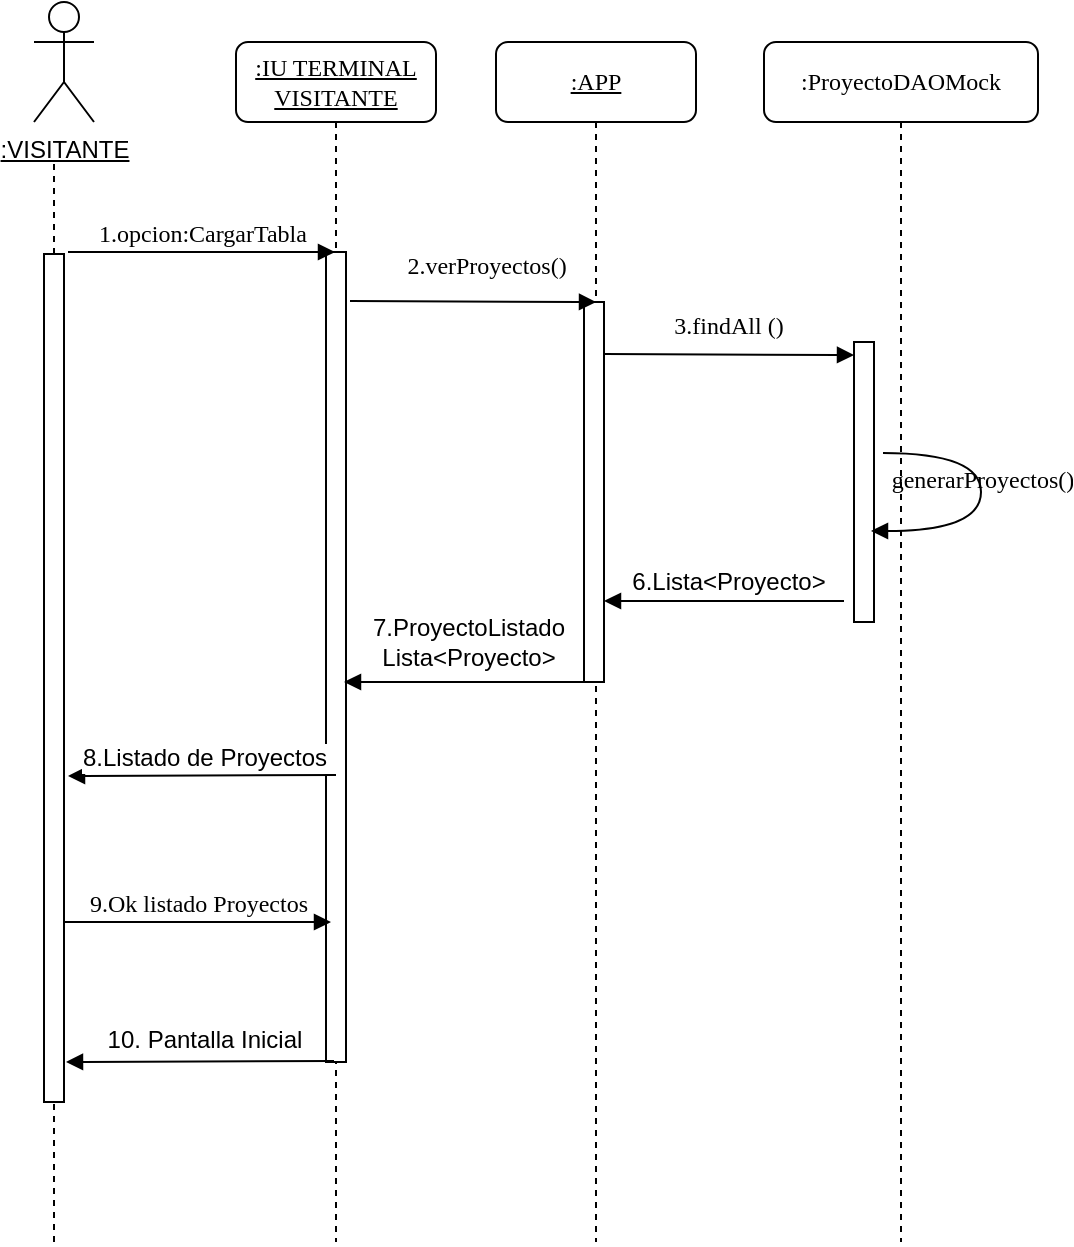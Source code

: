 <?xml version="1.0" encoding="UTF-8"?>
<mxfile version="10.7.0"><diagram name="Page-1" id="13e1069c-82ec-6db2-03f1-153e76fe0fe0"><mxGraphModel dx="778" dy="715" grid="1" gridSize="10" guides="1" tooltips="1" connect="1" arrows="1" fold="1" page="1" pageScale="1" pageWidth="1100" pageHeight="850" background="#ffffff" math="0" shadow="0"><root><mxCell id="0"/><mxCell id="1" parent="0"/><mxCell id="7baba1c4bc27f4b0-2" value="&lt;u&gt;:APP&lt;/u&gt;" style="shape=umlLifeline;perimeter=lifelinePerimeter;whiteSpace=wrap;html=1;container=1;collapsible=0;recursiveResize=0;outlineConnect=0;rounded=1;shadow=0;comic=0;labelBackgroundColor=none;strokeColor=#000000;strokeWidth=1;fillColor=#FFFFFF;fontFamily=Verdana;fontSize=12;fontColor=#000000;align=center;" parent="1" vertex="1"><mxGeometry x="454" y="80" width="100" height="600" as="geometry"/></mxCell><mxCell id="srsClpTRcmvrcCuYmhHw-12" value="" style="html=1;points=[];perimeter=orthogonalPerimeter;rounded=0;shadow=0;comic=0;labelBackgroundColor=none;strokeColor=#000000;strokeWidth=1;fillColor=#FFFFFF;fontFamily=Verdana;fontSize=12;fontColor=#000000;align=center;" parent="7baba1c4bc27f4b0-2" vertex="1"><mxGeometry x="44" y="130" width="10" height="190" as="geometry"/></mxCell><mxCell id="7baba1c4bc27f4b0-3" value=":ProyectoDAOMock" style="shape=umlLifeline;perimeter=lifelinePerimeter;whiteSpace=wrap;html=1;container=1;collapsible=0;recursiveResize=0;outlineConnect=0;rounded=1;shadow=0;comic=0;labelBackgroundColor=none;strokeColor=#000000;strokeWidth=1;fillColor=#FFFFFF;fontFamily=Verdana;fontSize=12;fontColor=#000000;align=center;" parent="1" vertex="1"><mxGeometry x="588" y="80" width="137" height="600" as="geometry"/></mxCell><mxCell id="MQRWGRcsQCDqSYATPhPv-9" value="" style="html=1;points=[];perimeter=orthogonalPerimeter;rounded=0;shadow=0;comic=0;labelBackgroundColor=none;strokeColor=#000000;strokeWidth=1;fillColor=#FFFFFF;fontFamily=Verdana;fontSize=12;fontColor=#000000;align=center;" parent="7baba1c4bc27f4b0-3" vertex="1"><mxGeometry x="45" y="150" width="10" height="140" as="geometry"/></mxCell><mxCell id="7baba1c4bc27f4b0-8" value="&lt;u&gt;:IU TERMINAL VISITANTE&lt;br&gt;&lt;/u&gt;" style="shape=umlLifeline;perimeter=lifelinePerimeter;whiteSpace=wrap;html=1;container=1;collapsible=0;recursiveResize=0;outlineConnect=0;rounded=1;shadow=0;comic=0;labelBackgroundColor=none;strokeColor=#000000;strokeWidth=1;fillColor=#FFFFFF;fontFamily=Verdana;fontSize=12;fontColor=#000000;align=center;" parent="1" vertex="1"><mxGeometry x="324" y="80" width="100" height="600" as="geometry"/></mxCell><mxCell id="MQRWGRcsQCDqSYATPhPv-18" value="" style="html=1;points=[];perimeter=orthogonalPerimeter;rounded=0;shadow=0;comic=0;labelBackgroundColor=none;strokeColor=#000000;strokeWidth=1;fillColor=#FFFFFF;fontFamily=Verdana;fontSize=12;fontColor=#000000;align=center;" parent="7baba1c4bc27f4b0-8" vertex="1"><mxGeometry x="45" y="105" width="10" height="405" as="geometry"/></mxCell><mxCell id="srsClpTRcmvrcCuYmhHw-1" value="&lt;u&gt;:VISITANTE&lt;/u&gt;" style="shape=umlActor;verticalLabelPosition=bottom;labelBackgroundColor=#ffffff;verticalAlign=top;html=1;outlineConnect=0;" parent="1" vertex="1"><mxGeometry x="223" y="60" width="30" height="60" as="geometry"/></mxCell><mxCell id="srsClpTRcmvrcCuYmhHw-3" value="" style="endArrow=none;dashed=1;html=1;" parent="1" source="srsClpTRcmvrcCuYmhHw-23" edge="1"><mxGeometry width="50" height="50" relative="1" as="geometry"><mxPoint x="233" y="670" as="sourcePoint"/><mxPoint x="233" y="140" as="targetPoint"/></mxGeometry></mxCell><mxCell id="srsClpTRcmvrcCuYmhHw-10" value="&lt;div&gt;1.opcion:CargarTabla&lt;br&gt;&lt;/div&gt;" style="html=1;verticalAlign=bottom;endArrow=block;labelBackgroundColor=none;fontFamily=Verdana;fontSize=12;edgeStyle=elbowEdgeStyle;elbow=vertical;" parent="1" edge="1"><mxGeometry relative="1" as="geometry"><mxPoint x="240" y="185" as="sourcePoint"/><mxPoint x="373.5" y="185.353" as="targetPoint"/></mxGeometry></mxCell><mxCell id="srsClpTRcmvrcCuYmhHw-23" value="" style="html=1;points=[];perimeter=orthogonalPerimeter;rounded=0;shadow=0;comic=0;labelBackgroundColor=none;strokeColor=#000000;strokeWidth=1;fillColor=#FFFFFF;fontFamily=Verdana;fontSize=12;fontColor=#000000;align=center;" parent="1" vertex="1"><mxGeometry x="228" y="186" width="10" height="424" as="geometry"/></mxCell><mxCell id="srsClpTRcmvrcCuYmhHw-24" value="" style="endArrow=none;dashed=1;html=1;" parent="1" target="srsClpTRcmvrcCuYmhHw-23" edge="1"><mxGeometry width="50" height="50" relative="1" as="geometry"><mxPoint x="233" y="680" as="sourcePoint"/><mxPoint x="233" y="150" as="targetPoint"/></mxGeometry></mxCell><mxCell id="MQRWGRcsQCDqSYATPhPv-6" value="2.verProyectos()" style="html=1;verticalAlign=bottom;endArrow=block;labelBackgroundColor=none;fontFamily=Verdana;fontSize=12;edgeStyle=elbowEdgeStyle;elbow=vertical;" parent="1" edge="1"><mxGeometry x="0.103" y="9" relative="1" as="geometry"><mxPoint x="381" y="209.5" as="sourcePoint"/><mxPoint x="504" y="210" as="targetPoint"/><mxPoint as="offset"/></mxGeometry></mxCell><mxCell id="MQRWGRcsQCDqSYATPhPv-7" value="3.findAll ()" style="html=1;verticalAlign=bottom;endArrow=block;labelBackgroundColor=none;fontFamily=Verdana;fontSize=12;edgeStyle=elbowEdgeStyle;elbow=vertical;" parent="1" edge="1"><mxGeometry x="-0.012" y="6" relative="1" as="geometry"><mxPoint x="508" y="236" as="sourcePoint"/><mxPoint x="633" y="236.5" as="targetPoint"/><mxPoint as="offset"/></mxGeometry></mxCell><mxCell id="MQRWGRcsQCDqSYATPhPv-14" value="" style="html=1;verticalAlign=bottom;endArrow=block;labelBackgroundColor=none;fontFamily=Verdana;fontSize=12;elbow=vertical;" parent="1" edge="1"><mxGeometry x="-0.033" y="-59" relative="1" as="geometry"><mxPoint x="628" y="359.5" as="sourcePoint"/><mxPoint x="508" y="359.5" as="targetPoint"/><mxPoint as="offset"/></mxGeometry></mxCell><mxCell id="MQRWGRcsQCDqSYATPhPv-15" value="6.Lista&amp;lt;Proyecto&amp;gt;" style="text;html=1;resizable=0;points=[];align=center;verticalAlign=middle;labelBackgroundColor=#ffffff;" parent="MQRWGRcsQCDqSYATPhPv-14" vertex="1" connectable="0"><mxGeometry x="0.182" y="1" relative="1" as="geometry"><mxPoint x="13" y="-10.5" as="offset"/></mxGeometry></mxCell><mxCell id="MQRWGRcsQCDqSYATPhPv-16" value="" style="html=1;verticalAlign=bottom;endArrow=block;labelBackgroundColor=none;fontFamily=Verdana;fontSize=12;elbow=vertical;" parent="1" edge="1"><mxGeometry x="0.992" y="-484" relative="1" as="geometry"><mxPoint x="498" y="400" as="sourcePoint"/><mxPoint x="378" y="400" as="targetPoint"/><mxPoint x="-2" y="50" as="offset"/></mxGeometry></mxCell><mxCell id="MQRWGRcsQCDqSYATPhPv-17" value="&lt;div&gt;7.ProyectoListado&lt;/div&gt;&lt;div&gt;Lista&amp;lt;Proyecto&amp;gt;&lt;/div&gt;" style="text;html=1;resizable=0;points=[];align=center;verticalAlign=middle;labelBackgroundColor=#ffffff;" parent="MQRWGRcsQCDqSYATPhPv-16" vertex="1" connectable="0"><mxGeometry x="0.182" y="1" relative="1" as="geometry"><mxPoint x="13" y="-21" as="offset"/></mxGeometry></mxCell><mxCell id="MQRWGRcsQCDqSYATPhPv-19" value="" style="html=1;verticalAlign=bottom;endArrow=block;labelBackgroundColor=none;fontFamily=Verdana;fontSize=12;elbow=vertical;" parent="1" edge="1"><mxGeometry x="0.992" y="-484" relative="1" as="geometry"><mxPoint x="374" y="446.5" as="sourcePoint"/><mxPoint x="240" y="447" as="targetPoint"/><mxPoint x="-2" y="50" as="offset"/></mxGeometry></mxCell><mxCell id="MQRWGRcsQCDqSYATPhPv-20" value="8.Listado de Proyectos" style="text;html=1;resizable=0;points=[];align=center;verticalAlign=middle;labelBackgroundColor=#ffffff;" parent="MQRWGRcsQCDqSYATPhPv-19" vertex="1" connectable="0"><mxGeometry x="0.182" y="1" relative="1" as="geometry"><mxPoint x="13" y="-10.5" as="offset"/></mxGeometry></mxCell><mxCell id="MQRWGRcsQCDqSYATPhPv-23" value="9.Ok listado Proyectos" style="html=1;verticalAlign=bottom;endArrow=block;labelBackgroundColor=none;fontFamily=Verdana;fontSize=12;edgeStyle=elbowEdgeStyle;elbow=vertical;" parent="1" edge="1"><mxGeometry relative="1" as="geometry"><mxPoint x="238" y="520" as="sourcePoint"/><mxPoint x="371.5" y="520" as="targetPoint"/></mxGeometry></mxCell><mxCell id="MQRWGRcsQCDqSYATPhPv-24" value="" style="html=1;verticalAlign=bottom;endArrow=block;labelBackgroundColor=none;fontFamily=Verdana;fontSize=12;elbow=vertical;" parent="1" edge="1"><mxGeometry x="1" y="-383" relative="1" as="geometry"><mxPoint x="373" y="589.5" as="sourcePoint"/><mxPoint x="239" y="590" as="targetPoint"/><mxPoint x="-97" y="13" as="offset"/></mxGeometry></mxCell><mxCell id="MQRWGRcsQCDqSYATPhPv-25" value="10. Pantalla Inicial" style="text;html=1;resizable=0;points=[];align=center;verticalAlign=middle;labelBackgroundColor=#ffffff;" parent="MQRWGRcsQCDqSYATPhPv-24" vertex="1" connectable="0"><mxGeometry x="0.182" y="1" relative="1" as="geometry"><mxPoint x="14" y="-12" as="offset"/></mxGeometry></mxCell><mxCell id="6DNBmgKnhkVinNiNQO_G-3" value="generarProyectos()" style="html=1;verticalAlign=bottom;endArrow=block;labelBackgroundColor=none;fontFamily=Verdana;fontSize=12;elbow=vertical;edgeStyle=orthogonalEdgeStyle;curved=1;exitX=1.066;exitY=0.713;exitPerimeter=0;" parent="1" edge="1"><mxGeometry relative="1" as="geometry"><mxPoint x="647.5" y="285.5" as="sourcePoint"/><mxPoint x="641.5" y="324.5" as="targetPoint"/><Array as="points"><mxPoint x="696.5" y="285.5"/><mxPoint x="696.5" y="324.5"/></Array></mxGeometry></mxCell></root></mxGraphModel></diagram></mxfile>